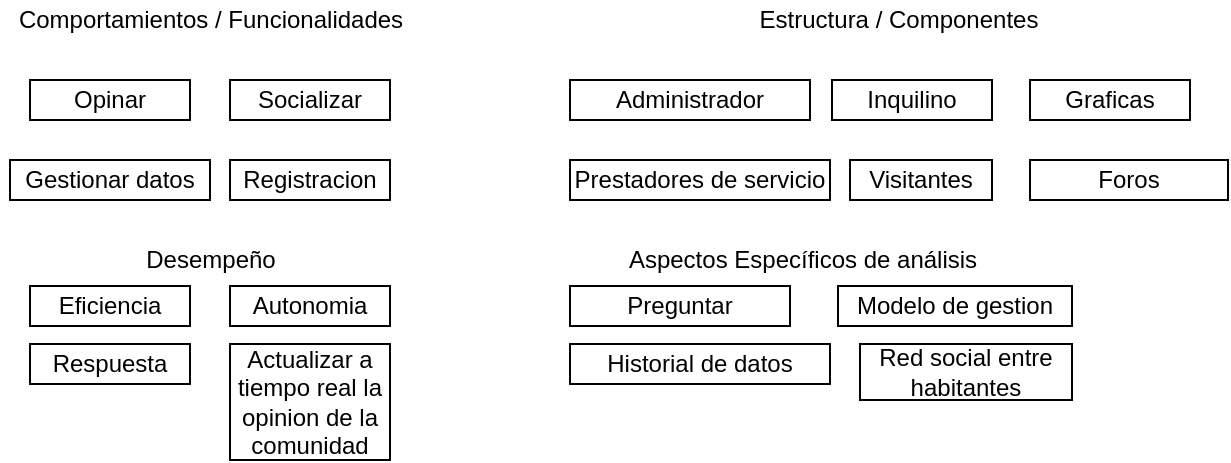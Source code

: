 <mxfile version="13.6.9" type="github">
  <diagram id="wJ3zXaT87ZuO8pzMoavk" name="Page-1">
    <mxGraphModel dx="1857" dy="490" grid="1" gridSize="10" guides="1" tooltips="1" connect="1" arrows="1" fold="1" page="1" pageScale="1" pageWidth="827" pageHeight="1169" math="0" shadow="0">
      <root>
        <mxCell id="0" />
        <mxCell id="1" parent="0" />
        <mxCell id="nHsNRjQS-M5WRetZeh70-1" value="Comportamientos / Funcionalidades" style="text;html=1;align=center;verticalAlign=middle;resizable=0;points=[];autosize=1;" parent="1" vertex="1">
          <mxGeometry x="-35" y="60" width="210" height="20" as="geometry" />
        </mxCell>
        <mxCell id="nHsNRjQS-M5WRetZeh70-2" value="Opinar" style="rounded=0;whiteSpace=wrap;html=1;" parent="1" vertex="1">
          <mxGeometry x="-20" y="100" width="80" height="20" as="geometry" />
        </mxCell>
        <mxCell id="nHsNRjQS-M5WRetZeh70-3" value="Socializar" style="rounded=0;whiteSpace=wrap;html=1;" parent="1" vertex="1">
          <mxGeometry x="80" y="100" width="80" height="20" as="geometry" />
        </mxCell>
        <mxCell id="nHsNRjQS-M5WRetZeh70-5" value="Gestionar datos" style="rounded=0;whiteSpace=wrap;html=1;" parent="1" vertex="1">
          <mxGeometry x="-30" y="140" width="100" height="20" as="geometry" />
        </mxCell>
        <mxCell id="nHsNRjQS-M5WRetZeh70-6" value="Registracion" style="rounded=0;whiteSpace=wrap;html=1;" parent="1" vertex="1">
          <mxGeometry x="80" y="140" width="80" height="20" as="geometry" />
        </mxCell>
        <mxCell id="nHsNRjQS-M5WRetZeh70-7" value="Estructura / Componentes" style="text;html=1;align=center;verticalAlign=middle;resizable=0;points=[];autosize=1;" parent="1" vertex="1">
          <mxGeometry x="339" y="60" width="150" height="20" as="geometry" />
        </mxCell>
        <mxCell id="nHsNRjQS-M5WRetZeh70-8" value="Administrador" style="rounded=0;whiteSpace=wrap;html=1;" parent="1" vertex="1">
          <mxGeometry x="250" y="100" width="120" height="20" as="geometry" />
        </mxCell>
        <mxCell id="nHsNRjQS-M5WRetZeh70-9" value="Prestadores de servicio" style="rounded=0;whiteSpace=wrap;html=1;" parent="1" vertex="1">
          <mxGeometry x="250" y="140" width="130" height="20" as="geometry" />
        </mxCell>
        <mxCell id="nHsNRjQS-M5WRetZeh70-10" value="Inquilino" style="rounded=0;whiteSpace=wrap;html=1;" parent="1" vertex="1">
          <mxGeometry x="381" y="100" width="80" height="20" as="geometry" />
        </mxCell>
        <mxCell id="nHsNRjQS-M5WRetZeh70-11" value="Visitantes" style="rounded=0;whiteSpace=wrap;html=1;" parent="1" vertex="1">
          <mxGeometry x="390" y="140" width="71" height="20" as="geometry" />
        </mxCell>
        <mxCell id="nHsNRjQS-M5WRetZeh70-12" value="Desempeño" style="text;html=1;align=center;verticalAlign=middle;resizable=0;points=[];autosize=1;" parent="1" vertex="1">
          <mxGeometry x="30" y="180" width="80" height="20" as="geometry" />
        </mxCell>
        <mxCell id="nHsNRjQS-M5WRetZeh70-13" value="Eficiencia" style="rounded=0;whiteSpace=wrap;html=1;" parent="1" vertex="1">
          <mxGeometry x="-20" y="203" width="80" height="20" as="geometry" />
        </mxCell>
        <mxCell id="nHsNRjQS-M5WRetZeh70-14" value="Autonomia" style="rounded=0;whiteSpace=wrap;html=1;" parent="1" vertex="1">
          <mxGeometry x="80" y="203" width="80" height="20" as="geometry" />
        </mxCell>
        <mxCell id="nHsNRjQS-M5WRetZeh70-15" value="Respuesta&lt;span style=&quot;color: rgba(0 , 0 , 0 , 0) ; font-family: monospace ; font-size: 0px&quot;&gt;%3CmxGraphModel%3E%3Croot%3E%3CmxCell%20id%3D%220%22%2F%3E%3CmxCell%20id%3D%221%22%20parent%3D%220%22%2F%3E%3CmxCell%20id%3D%222%22%20value%3D%22Encender%22%20style%3D%22rounded%3D0%3BwhiteSpace%3Dwrap%3Bhtml%3D1%3B%22%20vertex%3D%221%22%20parent%3D%221%22%3E%3CmxGeometry%20x%3D%22-20%22%20y%3D%22100%22%20width%3D%2280%22%20height%3D%2220%22%20as%3D%22geometry%22%2F%3E%3C%2FmxCell%3E%3C%2Froot%3E%3C%2FmxGraphModel%3E&lt;/span&gt;" style="rounded=0;whiteSpace=wrap;html=1;" parent="1" vertex="1">
          <mxGeometry x="-20" y="232" width="80" height="20" as="geometry" />
        </mxCell>
        <mxCell id="nHsNRjQS-M5WRetZeh70-22" value="Aspectos Específicos de análisis" style="text;html=1;align=center;verticalAlign=middle;resizable=0;points=[];autosize=1;" parent="1" vertex="1">
          <mxGeometry x="271" y="180" width="190" height="20" as="geometry" />
        </mxCell>
        <mxCell id="nHsNRjQS-M5WRetZeh70-23" value="Preguntar" style="rounded=0;whiteSpace=wrap;html=1;" parent="1" vertex="1">
          <mxGeometry x="250" y="203" width="110" height="20" as="geometry" />
        </mxCell>
        <mxCell id="nHsNRjQS-M5WRetZeh70-24" value="Historial de datos" style="rounded=0;whiteSpace=wrap;html=1;" parent="1" vertex="1">
          <mxGeometry x="250" y="232" width="130" height="20" as="geometry" />
        </mxCell>
        <mxCell id="nHsNRjQS-M5WRetZeh70-25" value="Modelo de gestion" style="rounded=0;whiteSpace=wrap;html=1;" parent="1" vertex="1">
          <mxGeometry x="384" y="203" width="117" height="20" as="geometry" />
        </mxCell>
        <mxCell id="nHsNRjQS-M5WRetZeh70-26" value="Red social entre habitantes" style="rounded=0;whiteSpace=wrap;html=1;" parent="1" vertex="1">
          <mxGeometry x="395" y="232" width="106" height="28" as="geometry" />
        </mxCell>
        <mxCell id="EAw8L4ti1RLnLjciRUuO-1" value="Actualizar a tiempo real la opinion de la comunidad" style="rounded=0;whiteSpace=wrap;html=1;" vertex="1" parent="1">
          <mxGeometry x="80" y="232" width="80" height="58" as="geometry" />
        </mxCell>
        <mxCell id="EAw8L4ti1RLnLjciRUuO-2" value="Graficas" style="rounded=0;whiteSpace=wrap;html=1;" vertex="1" parent="1">
          <mxGeometry x="480" y="100" width="80" height="20" as="geometry" />
        </mxCell>
        <mxCell id="EAw8L4ti1RLnLjciRUuO-3" value="Foros" style="rounded=0;whiteSpace=wrap;html=1;" vertex="1" parent="1">
          <mxGeometry x="480" y="140" width="99" height="20" as="geometry" />
        </mxCell>
      </root>
    </mxGraphModel>
  </diagram>
</mxfile>
